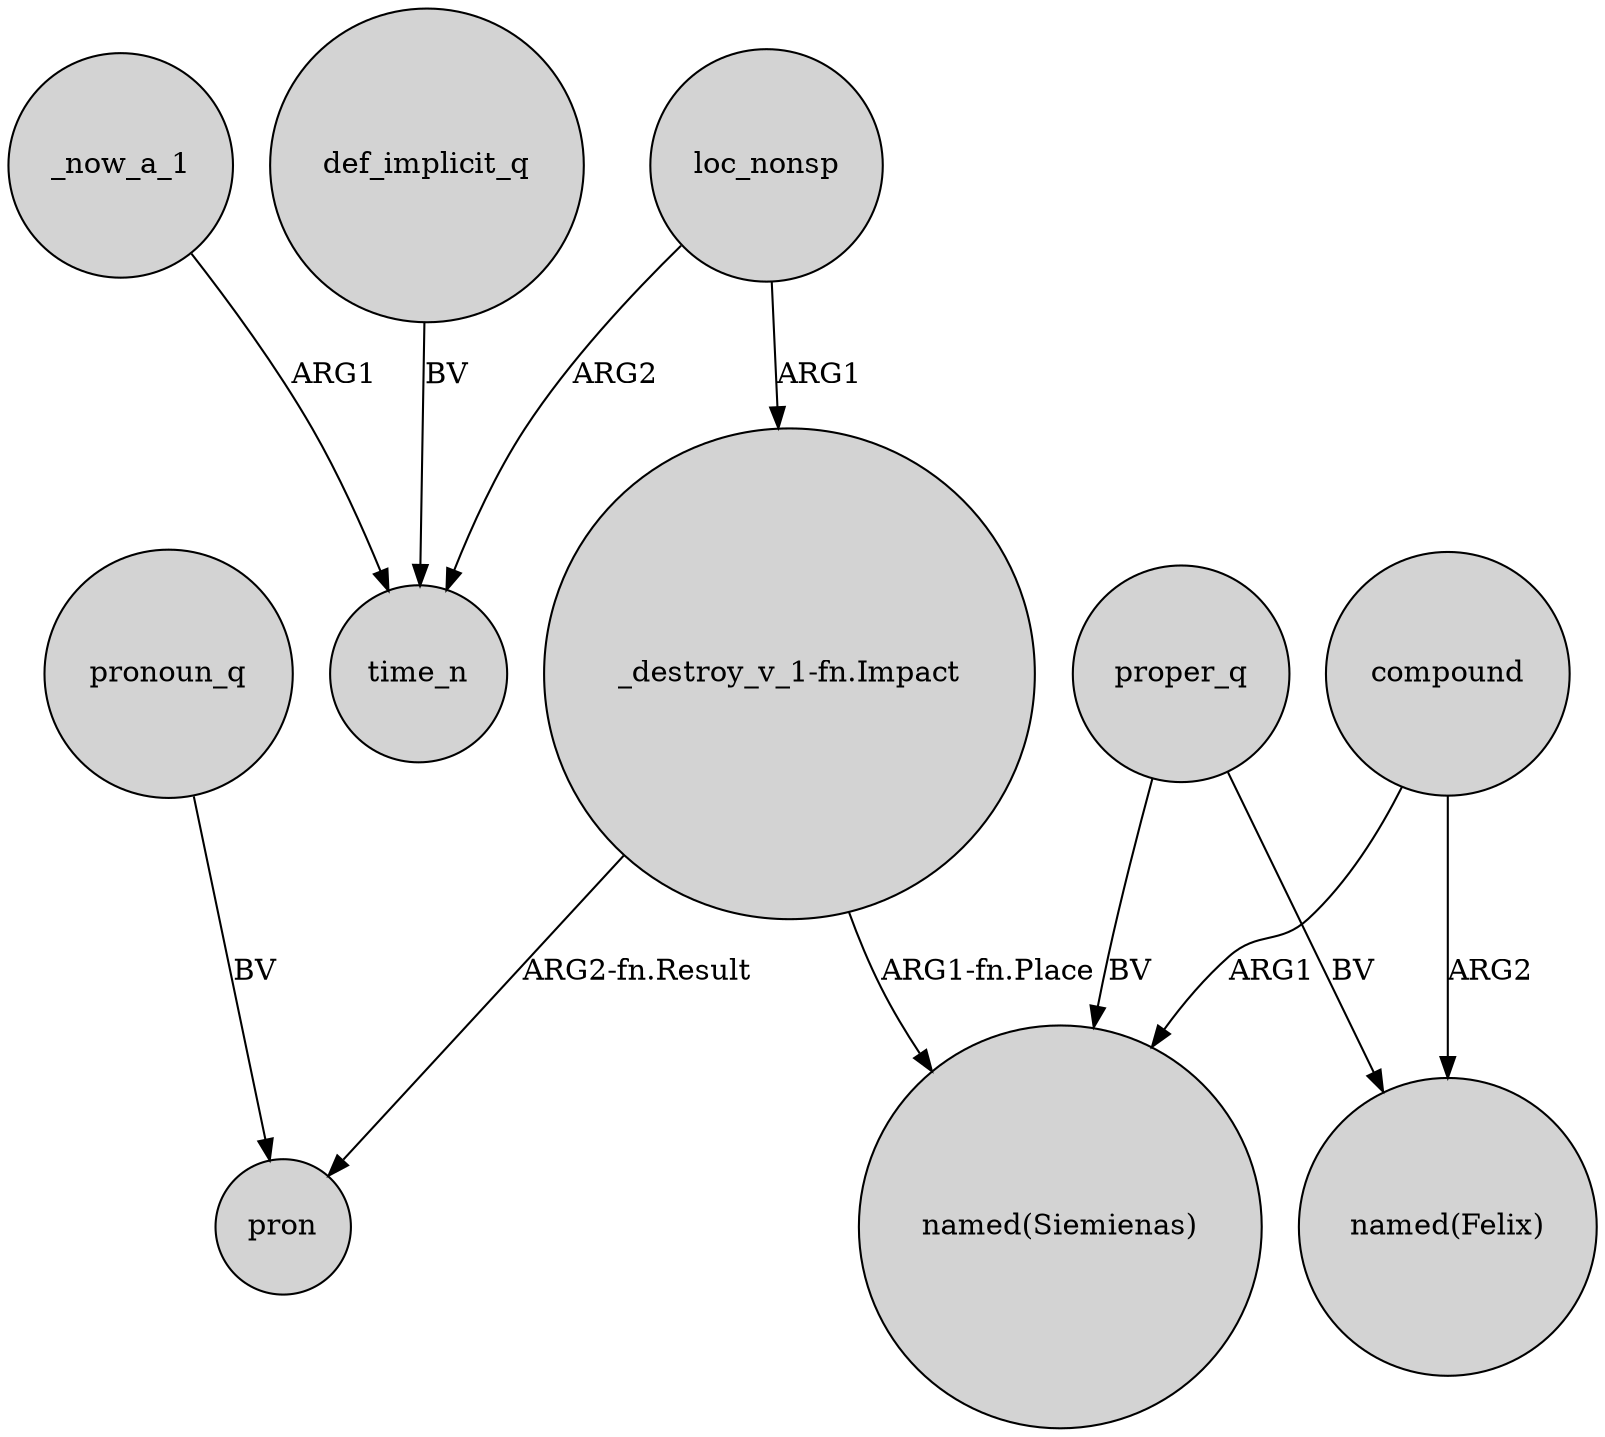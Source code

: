 digraph {
	node [shape=circle style=filled]
	loc_nonsp -> time_n [label=ARG2]
	"_destroy_v_1-fn.Impact" -> pron [label="ARG2-fn.Result"]
	proper_q -> "named(Felix)" [label=BV]
	proper_q -> "named(Siemienas)" [label=BV]
	_now_a_1 -> time_n [label=ARG1]
	pronoun_q -> pron [label=BV]
	compound -> "named(Felix)" [label=ARG2]
	def_implicit_q -> time_n [label=BV]
	compound -> "named(Siemienas)" [label=ARG1]
	loc_nonsp -> "_destroy_v_1-fn.Impact" [label=ARG1]
	"_destroy_v_1-fn.Impact" -> "named(Siemienas)" [label="ARG1-fn.Place"]
}
